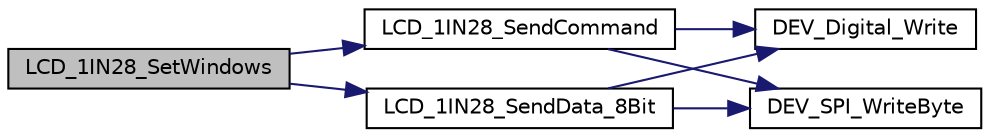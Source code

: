 digraph "LCD_1IN28_SetWindows"
{
 // LATEX_PDF_SIZE
  bgcolor="transparent";
  edge [fontname="Helvetica",fontsize="10",labelfontname="Helvetica",labelfontsize="10"];
  node [fontname="Helvetica",fontsize="10",shape=record];
  rankdir="LR";
  Node1 [label="LCD_1IN28_SetWindows",height=0.2,width=0.4,color="black", fillcolor="grey75", style="filled", fontcolor="black",tooltip="function: Sets the start position and size of the display area parameter: Xstart : X direction Start ..."];
  Node1 -> Node2 [color="midnightblue",fontsize="10",style="solid",fontname="Helvetica"];
  Node2 [label="LCD_1IN28_SendCommand",height=0.2,width=0.4,color="black",URL="$LCD__1in28_8c.html#a2d4544449c2fbb5d7d30d007c4175d0e",tooltip="function : send command parameter: Reg : Command register"];
  Node2 -> Node3 [color="midnightblue",fontsize="10",style="solid",fontname="Helvetica"];
  Node3 [label="DEV_Digital_Write",height=0.2,width=0.4,color="black",URL="$DEV__Config_8c.html#a115bf3186fb590c5a9fa1bbfc2f38352",tooltip="GPIO read and write."];
  Node2 -> Node4 [color="midnightblue",fontsize="10",style="solid",fontname="Helvetica"];
  Node4 [label="DEV_SPI_WriteByte",height=0.2,width=0.4,color="black",URL="$DEV__Config_8c.html#a81090f78e7cb924d294d518b16ce3cc3",tooltip="SPI."];
  Node1 -> Node5 [color="midnightblue",fontsize="10",style="solid",fontname="Helvetica"];
  Node5 [label="LCD_1IN28_SendData_8Bit",height=0.2,width=0.4,color="black",URL="$LCD__1in28_8c.html#a269938e6774f0acd809bb33c7d7ddc73",tooltip="function : send data parameter: Data : Write data"];
  Node5 -> Node3 [color="midnightblue",fontsize="10",style="solid",fontname="Helvetica"];
  Node5 -> Node4 [color="midnightblue",fontsize="10",style="solid",fontname="Helvetica"];
}

